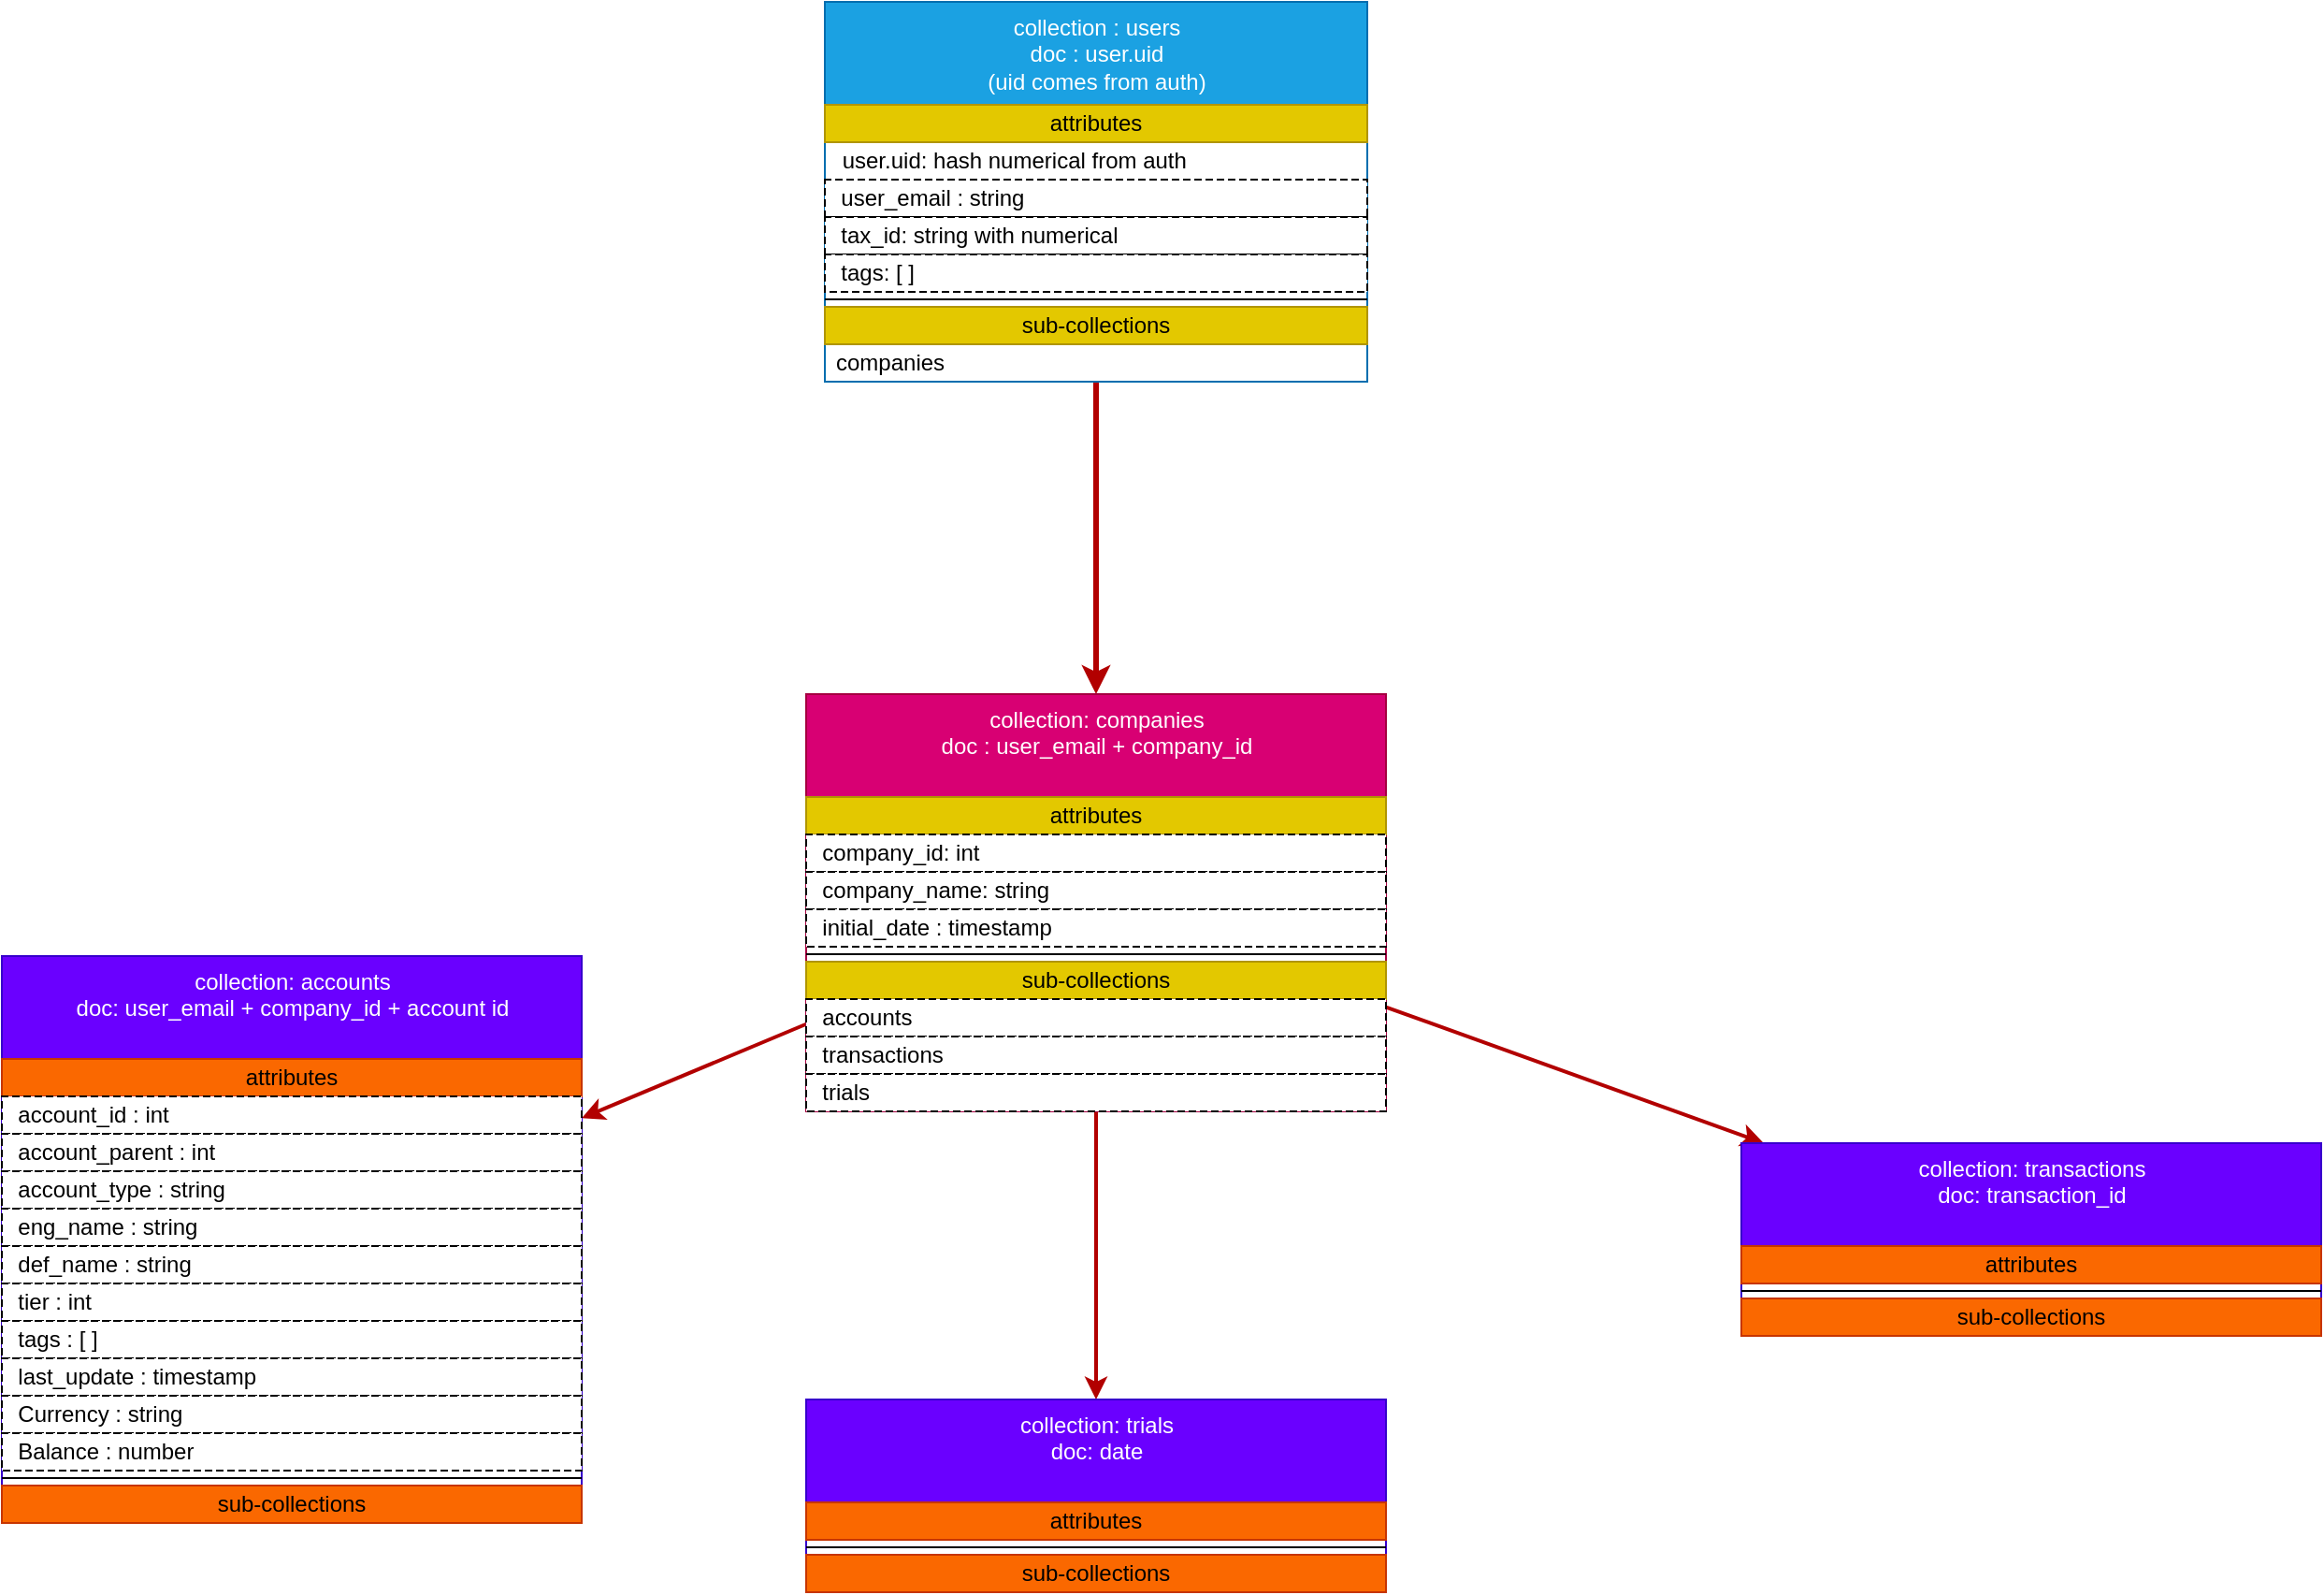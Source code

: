 <mxfile>
    <diagram id="cBjrDL-RMfkCsSpCfDcc" name="Page-4">
        <mxGraphModel dx="1069" dy="814" grid="1" gridSize="10" guides="1" tooltips="1" connect="1" arrows="1" fold="1" page="1" pageScale="1" pageWidth="1169" pageHeight="827" math="0" shadow="0">
            <root>
                <mxCell id="0"/>
                <mxCell id="1" parent="0"/>
                <mxCell id="vjGuZrix1k9wX8aD3EJZ-27" style="edgeStyle=none;html=1;fillColor=#e51400;strokeColor=#B20000;strokeWidth=3;" edge="1" parent="1" source="vjGuZrix1k9wX8aD3EJZ-1" target="vjGuZrix1k9wX8aD3EJZ-13">
                    <mxGeometry relative="1" as="geometry"/>
                </mxCell>
                <mxCell id="vjGuZrix1k9wX8aD3EJZ-1" value="collection : users&lt;br&gt;doc : user.uid&lt;br&gt;(uid comes from auth)" style="swimlane;fontStyle=0;align=center;verticalAlign=top;childLayout=stackLayout;horizontal=1;startSize=55;horizontalStack=0;resizeParent=1;resizeParentMax=0;resizeLast=0;collapsible=0;marginBottom=0;html=1;fillColor=#1ba1e2;fontColor=#ffffff;strokeColor=#006EAF;" vertex="1" parent="1">
                    <mxGeometry x="500" y="80" width="290" height="203" as="geometry"/>
                </mxCell>
                <mxCell id="vjGuZrix1k9wX8aD3EJZ-2" value="attributes" style="text;html=1;strokeColor=#B09500;fillColor=#e3c800;align=center;verticalAlign=middle;spacingLeft=4;spacingRight=4;overflow=hidden;rotatable=0;points=[[0,0.5],[1,0.5]];portConstraint=eastwest;fontColor=#000000;" vertex="1" parent="vjGuZrix1k9wX8aD3EJZ-1">
                    <mxGeometry y="55" width="290" height="20" as="geometry"/>
                </mxCell>
                <mxCell id="vjGuZrix1k9wX8aD3EJZ-3" value="&amp;nbsp;user.uid: hash numerical from auth" style="text;html=1;strokeColor=none;fillColor=none;align=left;verticalAlign=middle;spacingLeft=4;spacingRight=4;overflow=hidden;rotatable=0;points=[[0,0.5],[1,0.5]];portConstraint=eastwest;" vertex="1" parent="vjGuZrix1k9wX8aD3EJZ-1">
                    <mxGeometry y="75" width="290" height="20" as="geometry"/>
                </mxCell>
                <mxCell id="vjGuZrix1k9wX8aD3EJZ-10" value="&amp;nbsp; user_email : string" style="shape=partialRectangle;html=1;top=1;align=left;dashed=1;" vertex="1" parent="vjGuZrix1k9wX8aD3EJZ-1">
                    <mxGeometry y="95" width="290" height="20" as="geometry"/>
                </mxCell>
                <mxCell id="vjGuZrix1k9wX8aD3EJZ-11" value="&amp;nbsp; tax_id: string with numerical" style="shape=partialRectangle;html=1;top=1;align=left;dashed=1;" vertex="1" parent="vjGuZrix1k9wX8aD3EJZ-1">
                    <mxGeometry y="115" width="290" height="20" as="geometry"/>
                </mxCell>
                <mxCell id="vjGuZrix1k9wX8aD3EJZ-12" value="&amp;nbsp; tags: [ ]" style="shape=partialRectangle;html=1;top=1;align=left;dashed=1;" vertex="1" parent="vjGuZrix1k9wX8aD3EJZ-1">
                    <mxGeometry y="135" width="290" height="20" as="geometry"/>
                </mxCell>
                <mxCell id="vjGuZrix1k9wX8aD3EJZ-6" value="" style="line;strokeWidth=1;fillColor=none;align=left;verticalAlign=middle;spacingTop=-1;spacingLeft=3;spacingRight=3;rotatable=0;labelPosition=right;points=[];portConstraint=eastwest;" vertex="1" parent="vjGuZrix1k9wX8aD3EJZ-1">
                    <mxGeometry y="155" width="290" height="8" as="geometry"/>
                </mxCell>
                <mxCell id="vjGuZrix1k9wX8aD3EJZ-7" value="sub-collections" style="text;html=1;strokeColor=#B09500;fillColor=#e3c800;align=center;verticalAlign=middle;spacingLeft=4;spacingRight=4;overflow=hidden;rotatable=0;points=[[0,0.5],[1,0.5]];portConstraint=eastwest;fontColor=#000000;" vertex="1" parent="vjGuZrix1k9wX8aD3EJZ-1">
                    <mxGeometry y="163" width="290" height="20" as="geometry"/>
                </mxCell>
                <mxCell id="vjGuZrix1k9wX8aD3EJZ-8" value="companies" style="text;html=1;strokeColor=none;fillColor=none;align=left;verticalAlign=middle;spacingLeft=4;spacingRight=4;overflow=hidden;rotatable=0;points=[[0,0.5],[1,0.5]];portConstraint=eastwest;" vertex="1" parent="vjGuZrix1k9wX8aD3EJZ-1">
                    <mxGeometry y="183" width="290" height="20" as="geometry"/>
                </mxCell>
                <mxCell id="vjGuZrix1k9wX8aD3EJZ-40" value="" style="edgeStyle=none;html=1;fillColor=#e51400;strokeColor=#B20000;strokeWidth=2;" edge="1" parent="1" source="vjGuZrix1k9wX8aD3EJZ-13" target="vjGuZrix1k9wX8aD3EJZ-30">
                    <mxGeometry relative="1" as="geometry"/>
                </mxCell>
                <mxCell id="vjGuZrix1k9wX8aD3EJZ-51" value="" style="edgeStyle=none;html=1;fillColor=#e51400;strokeColor=#B20000;strokeWidth=2;" edge="1" parent="1" source="vjGuZrix1k9wX8aD3EJZ-13" target="vjGuZrix1k9wX8aD3EJZ-41">
                    <mxGeometry relative="1" as="geometry"/>
                </mxCell>
                <mxCell id="vjGuZrix1k9wX8aD3EJZ-56" style="edgeStyle=none;html=1;fillColor=#e51400;strokeColor=#B20000;strokeWidth=2;" edge="1" parent="1" source="vjGuZrix1k9wX8aD3EJZ-13" target="vjGuZrix1k9wX8aD3EJZ-52">
                    <mxGeometry relative="1" as="geometry"/>
                </mxCell>
                <mxCell id="vjGuZrix1k9wX8aD3EJZ-13" value="collection: companies&lt;br&gt;doc : user_email + company_id" style="swimlane;fontStyle=0;align=center;verticalAlign=top;childLayout=stackLayout;horizontal=1;startSize=55;horizontalStack=0;resizeParent=1;resizeParentMax=0;resizeLast=0;collapsible=0;marginBottom=0;html=1;fillColor=#d80073;fontColor=#ffffff;strokeColor=#A50040;" vertex="1" parent="1">
                    <mxGeometry x="490" y="450" width="310" height="223" as="geometry"/>
                </mxCell>
                <mxCell id="vjGuZrix1k9wX8aD3EJZ-14" value="attributes" style="text;html=1;strokeColor=#B09500;fillColor=#e3c800;align=center;verticalAlign=middle;spacingLeft=4;spacingRight=4;overflow=hidden;rotatable=0;points=[[0,0.5],[1,0.5]];portConstraint=eastwest;fontColor=#000000;" vertex="1" parent="vjGuZrix1k9wX8aD3EJZ-13">
                    <mxGeometry y="55" width="310" height="20" as="geometry"/>
                </mxCell>
                <mxCell id="vjGuZrix1k9wX8aD3EJZ-21" value="&amp;nbsp; company_id: int" style="shape=partialRectangle;html=1;top=1;align=left;dashed=1;" vertex="1" parent="vjGuZrix1k9wX8aD3EJZ-13">
                    <mxGeometry y="75" width="310" height="20" as="geometry"/>
                </mxCell>
                <mxCell id="vjGuZrix1k9wX8aD3EJZ-24" value="&amp;nbsp; company_name: string" style="shape=partialRectangle;html=1;top=1;align=left;dashed=1;" vertex="1" parent="vjGuZrix1k9wX8aD3EJZ-13">
                    <mxGeometry y="95" width="310" height="20" as="geometry"/>
                </mxCell>
                <mxCell id="vjGuZrix1k9wX8aD3EJZ-25" value="&amp;nbsp; initial_date : timestamp" style="shape=partialRectangle;html=1;top=1;align=left;dashed=1;" vertex="1" parent="vjGuZrix1k9wX8aD3EJZ-13">
                    <mxGeometry y="115" width="310" height="20" as="geometry"/>
                </mxCell>
                <mxCell id="vjGuZrix1k9wX8aD3EJZ-18" value="" style="line;strokeWidth=1;fillColor=none;align=left;verticalAlign=middle;spacingTop=-1;spacingLeft=3;spacingRight=3;rotatable=0;labelPosition=right;points=[];portConstraint=eastwest;" vertex="1" parent="vjGuZrix1k9wX8aD3EJZ-13">
                    <mxGeometry y="135" width="310" height="8" as="geometry"/>
                </mxCell>
                <mxCell id="vjGuZrix1k9wX8aD3EJZ-19" value="sub-collections" style="text;html=1;strokeColor=#B09500;fillColor=#e3c800;align=center;verticalAlign=middle;spacingLeft=4;spacingRight=4;overflow=hidden;rotatable=0;points=[[0,0.5],[1,0.5]];portConstraint=eastwest;fontColor=#000000;" vertex="1" parent="vjGuZrix1k9wX8aD3EJZ-13">
                    <mxGeometry y="143" width="310" height="20" as="geometry"/>
                </mxCell>
                <mxCell id="vjGuZrix1k9wX8aD3EJZ-22" value="&amp;nbsp; accounts" style="shape=partialRectangle;html=1;top=1;align=left;dashed=1;" vertex="1" parent="vjGuZrix1k9wX8aD3EJZ-13">
                    <mxGeometry y="163" width="310" height="20" as="geometry"/>
                </mxCell>
                <mxCell id="vjGuZrix1k9wX8aD3EJZ-28" value="&amp;nbsp; transactions" style="shape=partialRectangle;html=1;top=1;align=left;dashed=1;" vertex="1" parent="vjGuZrix1k9wX8aD3EJZ-13">
                    <mxGeometry y="183" width="310" height="20" as="geometry"/>
                </mxCell>
                <mxCell id="vjGuZrix1k9wX8aD3EJZ-29" value="&amp;nbsp; trials" style="shape=partialRectangle;html=1;top=1;align=left;dashed=1;" vertex="1" parent="vjGuZrix1k9wX8aD3EJZ-13">
                    <mxGeometry y="203" width="310" height="20" as="geometry"/>
                </mxCell>
                <mxCell id="vjGuZrix1k9wX8aD3EJZ-30" value="collection: accounts&lt;br&gt;doc: user_email + company_id + account id" style="swimlane;fontStyle=0;align=center;verticalAlign=top;childLayout=stackLayout;horizontal=1;startSize=55;horizontalStack=0;resizeParent=1;resizeParentMax=0;resizeLast=0;collapsible=0;marginBottom=0;html=1;fillColor=#6a00ff;fontColor=#ffffff;strokeColor=#3700CC;" vertex="1" parent="1">
                    <mxGeometry x="60" y="590" width="310" height="303" as="geometry"/>
                </mxCell>
                <mxCell id="vjGuZrix1k9wX8aD3EJZ-31" value="attributes" style="text;html=1;strokeColor=#C73500;fillColor=#fa6800;align=center;verticalAlign=middle;spacingLeft=4;spacingRight=4;overflow=hidden;rotatable=0;points=[[0,0.5],[1,0.5]];portConstraint=eastwest;fontColor=#000000;" vertex="1" parent="vjGuZrix1k9wX8aD3EJZ-30">
                    <mxGeometry y="55" width="310" height="20" as="geometry"/>
                </mxCell>
                <mxCell id="vjGuZrix1k9wX8aD3EJZ-57" value="&amp;nbsp; account_id : int" style="shape=partialRectangle;html=1;top=1;align=left;dashed=1;" vertex="1" parent="vjGuZrix1k9wX8aD3EJZ-30">
                    <mxGeometry y="75" width="310" height="20" as="geometry"/>
                </mxCell>
                <mxCell id="vjGuZrix1k9wX8aD3EJZ-59" value="&amp;nbsp; account_parent : int" style="shape=partialRectangle;html=1;top=1;align=left;dashed=1;" vertex="1" parent="vjGuZrix1k9wX8aD3EJZ-30">
                    <mxGeometry y="95" width="310" height="20" as="geometry"/>
                </mxCell>
                <mxCell id="vjGuZrix1k9wX8aD3EJZ-62" value="&amp;nbsp; account_type : string" style="shape=partialRectangle;html=1;top=1;align=left;dashed=1;" vertex="1" parent="vjGuZrix1k9wX8aD3EJZ-30">
                    <mxGeometry y="115" width="310" height="20" as="geometry"/>
                </mxCell>
                <mxCell id="vjGuZrix1k9wX8aD3EJZ-60" value="&amp;nbsp; eng_name : string" style="shape=partialRectangle;html=1;top=1;align=left;dashed=1;" vertex="1" parent="vjGuZrix1k9wX8aD3EJZ-30">
                    <mxGeometry y="135" width="310" height="20" as="geometry"/>
                </mxCell>
                <mxCell id="vjGuZrix1k9wX8aD3EJZ-61" value="&amp;nbsp; def_name : string" style="shape=partialRectangle;html=1;top=1;align=left;dashed=1;" vertex="1" parent="vjGuZrix1k9wX8aD3EJZ-30">
                    <mxGeometry y="155" width="310" height="20" as="geometry"/>
                </mxCell>
                <mxCell id="vjGuZrix1k9wX8aD3EJZ-63" value="&amp;nbsp; tier : int" style="shape=partialRectangle;html=1;top=1;align=left;dashed=1;" vertex="1" parent="vjGuZrix1k9wX8aD3EJZ-30">
                    <mxGeometry y="175" width="310" height="20" as="geometry"/>
                </mxCell>
                <mxCell id="vjGuZrix1k9wX8aD3EJZ-64" value="&amp;nbsp; tags : [ ]&amp;nbsp;" style="shape=partialRectangle;html=1;top=1;align=left;dashed=1;" vertex="1" parent="vjGuZrix1k9wX8aD3EJZ-30">
                    <mxGeometry y="195" width="310" height="20" as="geometry"/>
                </mxCell>
                <mxCell id="vjGuZrix1k9wX8aD3EJZ-65" value="&amp;nbsp; last_update : timestamp" style="shape=partialRectangle;html=1;top=1;align=left;dashed=1;" vertex="1" parent="vjGuZrix1k9wX8aD3EJZ-30">
                    <mxGeometry y="215" width="310" height="20" as="geometry"/>
                </mxCell>
                <mxCell id="vjGuZrix1k9wX8aD3EJZ-66" value="&amp;nbsp; Currency : string" style="shape=partialRectangle;html=1;top=1;align=left;dashed=1;" vertex="1" parent="vjGuZrix1k9wX8aD3EJZ-30">
                    <mxGeometry y="235" width="310" height="20" as="geometry"/>
                </mxCell>
                <mxCell id="vjGuZrix1k9wX8aD3EJZ-67" value="&amp;nbsp; Balance : number" style="shape=partialRectangle;html=1;top=1;align=left;dashed=1;" vertex="1" parent="vjGuZrix1k9wX8aD3EJZ-30">
                    <mxGeometry y="255" width="310" height="20" as="geometry"/>
                </mxCell>
                <mxCell id="vjGuZrix1k9wX8aD3EJZ-35" value="" style="line;strokeWidth=1;fillColor=none;align=left;verticalAlign=middle;spacingTop=-1;spacingLeft=3;spacingRight=3;rotatable=0;labelPosition=right;points=[];portConstraint=eastwest;" vertex="1" parent="vjGuZrix1k9wX8aD3EJZ-30">
                    <mxGeometry y="275" width="310" height="8" as="geometry"/>
                </mxCell>
                <mxCell id="vjGuZrix1k9wX8aD3EJZ-36" value="sub-collections" style="text;html=1;strokeColor=#C73500;fillColor=#fa6800;align=center;verticalAlign=middle;spacingLeft=4;spacingRight=4;overflow=hidden;rotatable=0;points=[[0,0.5],[1,0.5]];portConstraint=eastwest;fontColor=#000000;" vertex="1" parent="vjGuZrix1k9wX8aD3EJZ-30">
                    <mxGeometry y="283" width="310" height="20" as="geometry"/>
                </mxCell>
                <mxCell id="vjGuZrix1k9wX8aD3EJZ-41" value="collection: transactions&lt;br&gt;doc: transaction_id" style="swimlane;fontStyle=0;align=center;verticalAlign=top;childLayout=stackLayout;horizontal=1;startSize=55;horizontalStack=0;resizeParent=1;resizeParentMax=0;resizeLast=0;collapsible=0;marginBottom=0;html=1;fillColor=#6a00ff;fontColor=#ffffff;strokeColor=#3700CC;" vertex="1" parent="1">
                    <mxGeometry x="990" y="690" width="310" height="103" as="geometry"/>
                </mxCell>
                <mxCell id="vjGuZrix1k9wX8aD3EJZ-42" value="attributes" style="text;html=1;strokeColor=#C73500;fillColor=#fa6800;align=center;verticalAlign=middle;spacingLeft=4;spacingRight=4;overflow=hidden;rotatable=0;points=[[0,0.5],[1,0.5]];portConstraint=eastwest;fontColor=#000000;" vertex="1" parent="vjGuZrix1k9wX8aD3EJZ-41">
                    <mxGeometry y="55" width="310" height="20" as="geometry"/>
                </mxCell>
                <mxCell id="vjGuZrix1k9wX8aD3EJZ-46" value="" style="line;strokeWidth=1;fillColor=none;align=left;verticalAlign=middle;spacingTop=-1;spacingLeft=3;spacingRight=3;rotatable=0;labelPosition=right;points=[];portConstraint=eastwest;" vertex="1" parent="vjGuZrix1k9wX8aD3EJZ-41">
                    <mxGeometry y="75" width="310" height="8" as="geometry"/>
                </mxCell>
                <mxCell id="vjGuZrix1k9wX8aD3EJZ-47" value="sub-collections" style="text;html=1;strokeColor=#C73500;fillColor=#fa6800;align=center;verticalAlign=middle;spacingLeft=4;spacingRight=4;overflow=hidden;rotatable=0;points=[[0,0.5],[1,0.5]];portConstraint=eastwest;fontColor=#000000;" vertex="1" parent="vjGuZrix1k9wX8aD3EJZ-41">
                    <mxGeometry y="83" width="310" height="20" as="geometry"/>
                </mxCell>
                <mxCell id="vjGuZrix1k9wX8aD3EJZ-52" value="collection: trials&lt;br&gt;doc: date" style="swimlane;fontStyle=0;align=center;verticalAlign=top;childLayout=stackLayout;horizontal=1;startSize=55;horizontalStack=0;resizeParent=1;resizeParentMax=0;resizeLast=0;collapsible=0;marginBottom=0;html=1;fillColor=#6a00ff;fontColor=#ffffff;strokeColor=#3700CC;" vertex="1" parent="1">
                    <mxGeometry x="490" y="827" width="310" height="103" as="geometry"/>
                </mxCell>
                <mxCell id="vjGuZrix1k9wX8aD3EJZ-53" value="attributes" style="text;html=1;strokeColor=#C73500;fillColor=#fa6800;align=center;verticalAlign=middle;spacingLeft=4;spacingRight=4;overflow=hidden;rotatable=0;points=[[0,0.5],[1,0.5]];portConstraint=eastwest;fontColor=#000000;" vertex="1" parent="vjGuZrix1k9wX8aD3EJZ-52">
                    <mxGeometry y="55" width="310" height="20" as="geometry"/>
                </mxCell>
                <mxCell id="vjGuZrix1k9wX8aD3EJZ-54" value="" style="line;strokeWidth=1;fillColor=none;align=left;verticalAlign=middle;spacingTop=-1;spacingLeft=3;spacingRight=3;rotatable=0;labelPosition=right;points=[];portConstraint=eastwest;" vertex="1" parent="vjGuZrix1k9wX8aD3EJZ-52">
                    <mxGeometry y="75" width="310" height="8" as="geometry"/>
                </mxCell>
                <mxCell id="vjGuZrix1k9wX8aD3EJZ-55" value="sub-collections" style="text;html=1;strokeColor=#C73500;fillColor=#fa6800;align=center;verticalAlign=middle;spacingLeft=4;spacingRight=4;overflow=hidden;rotatable=0;points=[[0,0.5],[1,0.5]];portConstraint=eastwest;fontColor=#000000;" vertex="1" parent="vjGuZrix1k9wX8aD3EJZ-52">
                    <mxGeometry y="83" width="310" height="20" as="geometry"/>
                </mxCell>
            </root>
        </mxGraphModel>
    </diagram>
    <diagram id="w2UGb_RwOrQDCwzfykz4" name="Page-2">
        <mxGraphModel dx="1069" dy="1641" grid="1" gridSize="10" guides="1" tooltips="1" connect="1" arrows="1" fold="1" page="1" pageScale="1" pageWidth="1169" pageHeight="827" math="0" shadow="0">
            <root>
                <mxCell id="0"/>
                <mxCell id="1" parent="0"/>
                <mxCell id="cjFJLw8YMbEZgh8hjYRU-1" value="&lt;p style=&quot;margin:0px;margin-top:4px;text-align:center;text-decoration:underline;&quot;&gt;&lt;b&gt;Accounts&lt;/b&gt;&lt;/p&gt;&lt;hr&gt;&lt;div style=&quot;color: rgb(204, 204, 204); background-color: rgb(31, 31, 31); font-family: Consolas, &amp;quot;Courier New&amp;quot;, monospace; font-size: 14px; line-height: 19px;&quot;&gt;&lt;div&gt;{&lt;/div&gt;&lt;div&gt;&amp;nbsp; &amp;nbsp; &lt;span style=&quot;color: #9cdcfe;&quot;&gt;&quot;acc_id&quot;&lt;/span&gt; : &lt;span style=&quot;color: #b5cea8;&quot;&gt;0&lt;/span&gt;,&lt;/div&gt;&lt;div&gt;&amp;nbsp; &amp;nbsp; &lt;span style=&quot;color: #9cdcfe;&quot;&gt;&quot;parent_id&quot;&lt;/span&gt; : &lt;span style=&quot;color: #569cd6;&quot;&gt;false&lt;/span&gt;,&lt;/div&gt;&lt;div&gt;&amp;nbsp; &amp;nbsp;&amp;nbsp;&lt;span style=&quot;color: rgb(156, 220, 254);&quot;&gt;&quot;children&quot;&lt;/span&gt;&lt;span style=&quot;&quot;&gt; : &lt;/span&gt;&lt;span style=&quot;color: rgb(86, 156, 214);&quot;&gt;true&lt;/span&gt;&lt;span style=&quot;&quot;&gt;,&lt;/span&gt;&lt;/div&gt;&lt;div&gt;&amp;nbsp; &amp;nbsp; &lt;span style=&quot;color: #9cdcfe;&quot;&gt;&quot;tier&quot;&lt;/span&gt; : &lt;span style=&quot;color: #b5cea8;&quot;&gt;0&lt;/span&gt;,&lt;/div&gt;&lt;div&gt;&amp;nbsp; &amp;nbsp; &lt;span style=&quot;color: #9cdcfe;&quot;&gt;&quot;default_name&quot;&lt;/span&gt;: &lt;span style=&quot;color: #ce9178;&quot;&gt;&quot;Ledger&quot;&lt;/span&gt;,&lt;/div&gt;&lt;div&gt;&amp;nbsp; &amp;nbsp; &lt;span style=&quot;color: #9cdcfe;&quot;&gt;&quot;tags&quot;&lt;/span&gt; : [],&lt;/div&gt;&lt;div&gt;&amp;nbsp; &amp;nbsp; &lt;span style=&quot;color: #9cdcfe;&quot;&gt;&quot;currency&quot;&lt;/span&gt; : &lt;span style=&quot;color: #ce9178;&quot;&gt;&quot;IDR&quot;&lt;/span&gt;,&lt;/div&gt;&lt;div&gt;&amp;nbsp; &amp;nbsp; &lt;span style=&quot;color: #9cdcfe;&quot;&gt;&quot;Balance&quot;&lt;/span&gt; : &lt;span style=&quot;color: #569cd6;&quot;&gt;false&lt;/span&gt;,&lt;/div&gt;&lt;div&gt;&amp;nbsp; &amp;nbsp; &lt;span style=&quot;color: #9cdcfe;&quot;&gt;&quot;last_update&quot;&lt;/span&gt;: &lt;span style=&quot;color: #ce9178;&quot;&gt;&quot;timedate&quot;&lt;/span&gt;&lt;/div&gt;&lt;div&gt;}&lt;/div&gt;&lt;/div&gt;" style="verticalAlign=top;align=left;overflow=fill;fontSize=12;fontFamily=Helvetica;html=1;" parent="1" vertex="1">
                    <mxGeometry x="810" y="-40" width="340" height="240" as="geometry"/>
                </mxCell>
                <mxCell id="cjFJLw8YMbEZgh8hjYRU-2" value="&lt;p style=&quot;margin:0px;margin-top:4px;text-align:center;text-decoration:underline;&quot;&gt;&lt;b&gt;Accounts&lt;/b&gt;&lt;/p&gt;&lt;hr&gt;&lt;div style=&quot;background-color: rgb(31, 31, 31); font-family: Consolas, &amp;quot;Courier New&amp;quot;, monospace; font-size: 14px; line-height: 19px;&quot;&gt;&lt;div style=&quot;color: rgb(204, 204, 204);&quot;&gt;{&lt;/div&gt;&lt;div style=&quot;&quot;&gt;&lt;font color=&quot;#cccccc&quot;&gt;&amp;nbsp; &amp;nbsp; &lt;/font&gt;&lt;span style=&quot;color: rgb(156, 220, 254);&quot;&gt;&quot;acc_id&quot;&lt;/span&gt;&lt;font color=&quot;#cccccc&quot;&gt; : &lt;/font&gt;&lt;font color=&quot;#b5cea8&quot;&gt;1&lt;/font&gt;&lt;font color=&quot;#cccccc&quot;&gt;,&lt;/font&gt;&lt;/div&gt;&lt;div style=&quot;color: rgb(204, 204, 204);&quot;&gt;&amp;nbsp; &amp;nbsp; &lt;span style=&quot;color: #9cdcfe;&quot;&gt;&quot;parent_id&quot;&lt;/span&gt; : &lt;span style=&quot;color: #569cd6;&quot;&gt;0&lt;/span&gt;,&lt;/div&gt;&lt;div style=&quot;color: rgb(204, 204, 204);&quot;&gt;&amp;nbsp; &amp;nbsp;&amp;nbsp;&lt;span style=&quot;color: rgb(156, 220, 254);&quot;&gt;&quot;children&quot;&lt;/span&gt;&lt;span style=&quot;&quot;&gt; : &lt;/span&gt;&lt;span style=&quot;color: rgb(86, 156, 214);&quot;&gt;true&lt;/span&gt;&lt;span style=&quot;&quot;&gt;,&lt;/span&gt;&lt;/div&gt;&lt;div style=&quot;&quot;&gt;&lt;span style=&quot;color: rgb(204, 204, 204);&quot;&gt;&amp;nbsp; &amp;nbsp; &lt;span style=&quot;color: #9cdcfe;&quot;&gt;&quot;tier&quot;&lt;/span&gt; : &lt;/span&gt;&lt;font color=&quot;#b5cea8&quot;&gt;1&lt;/font&gt;&lt;font color=&quot;#cccccc&quot;&gt;,&lt;/font&gt;&lt;/div&gt;&lt;div style=&quot;color: rgb(204, 204, 204);&quot;&gt;&amp;nbsp; &amp;nbsp; &lt;span style=&quot;color: #9cdcfe;&quot;&gt;&quot;default_name&quot;&lt;/span&gt;: &lt;span style=&quot;color: #ce9178;&quot;&gt;&quot;Asset&quot;&lt;/span&gt;,&lt;/div&gt;&lt;div style=&quot;color: rgb(204, 204, 204);&quot;&gt;&amp;nbsp; &amp;nbsp; &lt;span style=&quot;color: #9cdcfe;&quot;&gt;&quot;tags&quot;&lt;/span&gt; : [&quot;Asset&quot;],&lt;/div&gt;&lt;div style=&quot;color: rgb(204, 204, 204);&quot;&gt;&amp;nbsp; &amp;nbsp; &lt;span style=&quot;color: #9cdcfe;&quot;&gt;&quot;currency&quot;&lt;/span&gt; : &lt;span style=&quot;color: #ce9178;&quot;&gt;&quot;IDR&quot;&lt;/span&gt;,&lt;/div&gt;&lt;div style=&quot;color: rgb(204, 204, 204);&quot;&gt;&amp;nbsp; &amp;nbsp; &lt;span style=&quot;color: #9cdcfe;&quot;&gt;&quot;Balance&quot;&lt;/span&gt; : &lt;span style=&quot;color: #569cd6;&quot;&gt;0&lt;/span&gt;,&lt;/div&gt;&lt;div style=&quot;color: rgb(204, 204, 204);&quot;&gt;&amp;nbsp; &amp;nbsp; &lt;span style=&quot;color: #9cdcfe;&quot;&gt;&quot;last_update&quot;&lt;/span&gt;: &lt;span style=&quot;color: #ce9178;&quot;&gt;&quot;timedate&quot;&lt;/span&gt;&lt;/div&gt;&lt;div style=&quot;color: rgb(204, 204, 204);&quot;&gt;}&lt;/div&gt;&lt;/div&gt;" style="verticalAlign=top;align=left;overflow=fill;fontSize=12;fontFamily=Helvetica;html=1;" parent="1" vertex="1">
                    <mxGeometry x="40" y="230" width="340" height="240" as="geometry"/>
                </mxCell>
                <mxCell id="cjFJLw8YMbEZgh8hjYRU-3" value="&lt;p style=&quot;margin:0px;margin-top:4px;text-align:center;text-decoration:underline;&quot;&gt;&lt;b&gt;Accounts&lt;/b&gt;&lt;/p&gt;&lt;hr&gt;&lt;div style=&quot;background-color: rgb(31, 31, 31); font-family: Consolas, &amp;quot;Courier New&amp;quot;, monospace; font-size: 14px; line-height: 19px;&quot;&gt;&lt;div style=&quot;color: rgb(204, 204, 204);&quot;&gt;{&lt;/div&gt;&lt;div style=&quot;&quot;&gt;&lt;font color=&quot;#cccccc&quot;&gt;&amp;nbsp; &amp;nbsp; &lt;/font&gt;&lt;span style=&quot;color: rgb(156, 220, 254);&quot;&gt;&quot;acc_id&quot;&lt;/span&gt;&lt;font color=&quot;#cccccc&quot;&gt; : &lt;/font&gt;&lt;font color=&quot;#b5cea8&quot;&gt;2&lt;/font&gt;&lt;font color=&quot;#cccccc&quot;&gt;,&lt;/font&gt;&lt;/div&gt;&lt;div style=&quot;color: rgb(204, 204, 204);&quot;&gt;&amp;nbsp; &amp;nbsp; &lt;span style=&quot;color: #9cdcfe;&quot;&gt;&quot;parent_id&quot;&lt;/span&gt; : &lt;span style=&quot;color: #569cd6;&quot;&gt;0&lt;/span&gt;,&lt;/div&gt;&lt;div style=&quot;color: rgb(204, 204, 204);&quot;&gt;&amp;nbsp; &amp;nbsp;&amp;nbsp;&lt;span style=&quot;color: rgb(156, 220, 254);&quot;&gt;&quot;children&quot;&lt;/span&gt;&lt;span style=&quot;&quot;&gt; : &lt;/span&gt;&lt;span style=&quot;color: rgb(86, 156, 214);&quot;&gt;true&lt;/span&gt;&lt;span style=&quot;&quot;&gt;,&lt;/span&gt;&lt;/div&gt;&lt;div style=&quot;&quot;&gt;&lt;span style=&quot;color: rgb(204, 204, 204);&quot;&gt;&amp;nbsp; &amp;nbsp; &lt;span style=&quot;color: #9cdcfe;&quot;&gt;&quot;tier&quot;&lt;/span&gt; : &lt;/span&gt;&lt;font color=&quot;#b5cea8&quot;&gt;1&lt;/font&gt;&lt;font color=&quot;#cccccc&quot;&gt;,&lt;/font&gt;&lt;/div&gt;&lt;div style=&quot;color: rgb(204, 204, 204);&quot;&gt;&amp;nbsp; &amp;nbsp; &lt;span style=&quot;color: #9cdcfe;&quot;&gt;&quot;default_name&quot;&lt;/span&gt;: &lt;span style=&quot;color: #ce9178;&quot;&gt;&quot;Liability&quot;&lt;/span&gt;,&lt;/div&gt;&lt;div style=&quot;color: rgb(204, 204, 204);&quot;&gt;&amp;nbsp; &amp;nbsp; &lt;span style=&quot;color: #9cdcfe;&quot;&gt;&quot;tags&quot;&lt;/span&gt; : [&quot;Liability&quot;],&lt;/div&gt;&lt;div style=&quot;color: rgb(204, 204, 204);&quot;&gt;&amp;nbsp; &amp;nbsp; &lt;span style=&quot;color: #9cdcfe;&quot;&gt;&quot;currency&quot;&lt;/span&gt; : &lt;span style=&quot;color: #ce9178;&quot;&gt;&quot;IDR&quot;&lt;/span&gt;,&lt;/div&gt;&lt;div style=&quot;color: rgb(204, 204, 204);&quot;&gt;&amp;nbsp; &amp;nbsp; &lt;span style=&quot;color: #9cdcfe;&quot;&gt;&quot;Balance&quot;&lt;/span&gt; : &lt;span style=&quot;color: #569cd6;&quot;&gt;0&lt;/span&gt;,&lt;/div&gt;&lt;div style=&quot;color: rgb(204, 204, 204);&quot;&gt;&amp;nbsp; &amp;nbsp; &lt;span style=&quot;color: #9cdcfe;&quot;&gt;&quot;last_update&quot;&lt;/span&gt;: &lt;span style=&quot;color: #ce9178;&quot;&gt;&quot;timedate&quot;&lt;/span&gt;&lt;/div&gt;&lt;div style=&quot;color: rgb(204, 204, 204);&quot;&gt;}&lt;/div&gt;&lt;/div&gt;" style="verticalAlign=top;align=left;overflow=fill;fontSize=12;fontFamily=Helvetica;html=1;" parent="1" vertex="1">
                    <mxGeometry x="420" y="230" width="340" height="240" as="geometry"/>
                </mxCell>
                <mxCell id="cjFJLw8YMbEZgh8hjYRU-4" value="&lt;p style=&quot;margin:0px;margin-top:4px;text-align:center;text-decoration:underline;&quot;&gt;&lt;b&gt;Accounts&lt;/b&gt;&lt;/p&gt;&lt;hr&gt;&lt;div style=&quot;background-color: rgb(31, 31, 31); font-family: Consolas, &amp;quot;Courier New&amp;quot;, monospace; font-size: 14px; line-height: 19px;&quot;&gt;&lt;div style=&quot;color: rgb(204, 204, 204);&quot;&gt;{&lt;/div&gt;&lt;div style=&quot;&quot;&gt;&lt;font color=&quot;#cccccc&quot;&gt;&amp;nbsp; &amp;nbsp; &lt;/font&gt;&lt;span style=&quot;color: rgb(156, 220, 254);&quot;&gt;&quot;acc_id&quot;&lt;/span&gt;&lt;font color=&quot;#cccccc&quot;&gt; : &lt;/font&gt;&lt;font color=&quot;#b5cea8&quot;&gt;3&lt;/font&gt;&lt;font color=&quot;#cccccc&quot;&gt;,&lt;/font&gt;&lt;/div&gt;&lt;div style=&quot;color: rgb(204, 204, 204);&quot;&gt;&amp;nbsp; &amp;nbsp; &lt;span style=&quot;color: #9cdcfe;&quot;&gt;&quot;parent_id&quot;&lt;/span&gt; : &lt;span style=&quot;color: #569cd6;&quot;&gt;0&lt;/span&gt;,&lt;/div&gt;&lt;div style=&quot;color: rgb(204, 204, 204);&quot;&gt;&amp;nbsp; &amp;nbsp;&amp;nbsp;&lt;span style=&quot;color: rgb(156, 220, 254);&quot;&gt;&quot;children&quot;&lt;/span&gt;&lt;span style=&quot;&quot;&gt; : &lt;/span&gt;&lt;span style=&quot;color: rgb(86, 156, 214);&quot;&gt;true&lt;/span&gt;&lt;span style=&quot;&quot;&gt;,&lt;/span&gt;&lt;/div&gt;&lt;div style=&quot;&quot;&gt;&lt;span style=&quot;color: rgb(204, 204, 204);&quot;&gt;&amp;nbsp; &amp;nbsp; &lt;span style=&quot;color: #9cdcfe;&quot;&gt;&quot;tier&quot;&lt;/span&gt; : &lt;/span&gt;&lt;font color=&quot;#b5cea8&quot;&gt;1&lt;/font&gt;&lt;font color=&quot;#cccccc&quot;&gt;,&lt;/font&gt;&lt;/div&gt;&lt;div style=&quot;color: rgb(204, 204, 204);&quot;&gt;&amp;nbsp; &amp;nbsp; &lt;span style=&quot;color: #9cdcfe;&quot;&gt;&quot;default_name&quot;&lt;/span&gt;: &lt;span style=&quot;color: #ce9178;&quot;&gt;&quot;Equity&quot;&lt;/span&gt;,&lt;/div&gt;&lt;div style=&quot;color: rgb(204, 204, 204);&quot;&gt;&amp;nbsp; &amp;nbsp; &lt;span style=&quot;color: #9cdcfe;&quot;&gt;&quot;tags&quot;&lt;/span&gt; : [&quot;Equity&quot;],&lt;/div&gt;&lt;div style=&quot;color: rgb(204, 204, 204);&quot;&gt;&amp;nbsp; &amp;nbsp; &lt;span style=&quot;color: #9cdcfe;&quot;&gt;&quot;currency&quot;&lt;/span&gt; : &lt;span style=&quot;color: #ce9178;&quot;&gt;&quot;IDR&quot;&lt;/span&gt;,&lt;/div&gt;&lt;div style=&quot;color: rgb(204, 204, 204);&quot;&gt;&amp;nbsp; &amp;nbsp; &lt;span style=&quot;color: #9cdcfe;&quot;&gt;&quot;Balance&quot;&lt;/span&gt; : &lt;span style=&quot;color: #569cd6;&quot;&gt;0&lt;/span&gt;,&lt;/div&gt;&lt;div style=&quot;color: rgb(204, 204, 204);&quot;&gt;&amp;nbsp; &amp;nbsp; &lt;span style=&quot;color: #9cdcfe;&quot;&gt;&quot;last_update&quot;&lt;/span&gt;: &lt;span style=&quot;color: #ce9178;&quot;&gt;&quot;timedate&quot;&lt;/span&gt;&lt;/div&gt;&lt;div style=&quot;color: rgb(204, 204, 204);&quot;&gt;}&lt;/div&gt;&lt;/div&gt;" style="verticalAlign=top;align=left;overflow=fill;fontSize=12;fontFamily=Helvetica;html=1;" parent="1" vertex="1">
                    <mxGeometry x="810" y="230" width="340" height="240" as="geometry"/>
                </mxCell>
                <mxCell id="cjFJLw8YMbEZgh8hjYRU-5" value="&lt;p style=&quot;margin:0px;margin-top:4px;text-align:center;text-decoration:underline;&quot;&gt;&lt;b&gt;Accounts&lt;/b&gt;&lt;/p&gt;&lt;hr&gt;&lt;div style=&quot;background-color: rgb(31, 31, 31); font-family: Consolas, &amp;quot;Courier New&amp;quot;, monospace; font-size: 14px; line-height: 19px;&quot;&gt;&lt;div style=&quot;color: rgb(204, 204, 204);&quot;&gt;{&lt;/div&gt;&lt;div style=&quot;&quot;&gt;&lt;font color=&quot;#cccccc&quot;&gt;&amp;nbsp; &amp;nbsp; &lt;/font&gt;&lt;span style=&quot;color: rgb(156, 220, 254);&quot;&gt;&quot;acc_id&quot;&lt;/span&gt;&lt;font color=&quot;#cccccc&quot;&gt; : &lt;/font&gt;&lt;font color=&quot;#b5cea8&quot;&gt;4&lt;/font&gt;&lt;font color=&quot;#cccccc&quot;&gt;,&lt;/font&gt;&lt;/div&gt;&lt;div style=&quot;color: rgb(204, 204, 204);&quot;&gt;&amp;nbsp; &amp;nbsp; &lt;span style=&quot;color: #9cdcfe;&quot;&gt;&quot;parent_id&quot;&lt;/span&gt; : &lt;span style=&quot;color: #569cd6;&quot;&gt;0&lt;/span&gt;,&lt;/div&gt;&lt;div style=&quot;color: rgb(204, 204, 204);&quot;&gt;&amp;nbsp; &amp;nbsp;&amp;nbsp;&lt;span style=&quot;color: rgb(156, 220, 254);&quot;&gt;&quot;children&quot;&lt;/span&gt;&lt;span style=&quot;&quot;&gt; : &lt;/span&gt;&lt;span style=&quot;color: rgb(86, 156, 214);&quot;&gt;true&lt;/span&gt;&lt;span style=&quot;&quot;&gt;,&lt;/span&gt;&lt;/div&gt;&lt;div style=&quot;&quot;&gt;&lt;span style=&quot;color: rgb(204, 204, 204);&quot;&gt;&amp;nbsp; &amp;nbsp; &lt;span style=&quot;color: #9cdcfe;&quot;&gt;&quot;tier&quot;&lt;/span&gt; : &lt;/span&gt;&lt;font color=&quot;#b5cea8&quot;&gt;1&lt;/font&gt;&lt;font color=&quot;#cccccc&quot;&gt;,&lt;/font&gt;&lt;/div&gt;&lt;div style=&quot;color: rgb(204, 204, 204);&quot;&gt;&amp;nbsp; &amp;nbsp; &lt;span style=&quot;color: #9cdcfe;&quot;&gt;&quot;default_name&quot;&lt;/span&gt;: &lt;span style=&quot;color: #ce9178;&quot;&gt;&quot;Revenue&quot;&lt;/span&gt;,&lt;/div&gt;&lt;div style=&quot;color: rgb(204, 204, 204);&quot;&gt;&amp;nbsp; &amp;nbsp; &lt;span style=&quot;color: #9cdcfe;&quot;&gt;&quot;tags&quot;&lt;/span&gt; : [&quot;Revenue&quot;],&lt;/div&gt;&lt;div style=&quot;color: rgb(204, 204, 204);&quot;&gt;&amp;nbsp; &amp;nbsp; &lt;span style=&quot;color: #9cdcfe;&quot;&gt;&quot;currency&quot;&lt;/span&gt; : &lt;span style=&quot;color: #ce9178;&quot;&gt;&quot;IDR&quot;&lt;/span&gt;,&lt;/div&gt;&lt;div style=&quot;color: rgb(204, 204, 204);&quot;&gt;&amp;nbsp; &amp;nbsp; &lt;span style=&quot;color: #9cdcfe;&quot;&gt;&quot;Balance&quot;&lt;/span&gt; : &lt;span style=&quot;color: #569cd6;&quot;&gt;0&lt;/span&gt;,&lt;/div&gt;&lt;div style=&quot;color: rgb(204, 204, 204);&quot;&gt;&amp;nbsp; &amp;nbsp; &lt;span style=&quot;color: #9cdcfe;&quot;&gt;&quot;last_update&quot;&lt;/span&gt;: &lt;span style=&quot;color: #ce9178;&quot;&gt;&quot;timedate&quot;&lt;/span&gt;&lt;/div&gt;&lt;div style=&quot;color: rgb(204, 204, 204);&quot;&gt;}&lt;/div&gt;&lt;/div&gt;" style="verticalAlign=top;align=left;overflow=fill;fontSize=12;fontFamily=Helvetica;html=1;" parent="1" vertex="1">
                    <mxGeometry x="1200" y="230" width="340" height="240" as="geometry"/>
                </mxCell>
                <mxCell id="cjFJLw8YMbEZgh8hjYRU-6" value="&lt;p style=&quot;margin:0px;margin-top:4px;text-align:center;text-decoration:underline;&quot;&gt;&lt;b&gt;Accounts&lt;/b&gt;&lt;/p&gt;&lt;hr&gt;&lt;div style=&quot;background-color: rgb(31, 31, 31); font-family: Consolas, &amp;quot;Courier New&amp;quot;, monospace; font-size: 14px; line-height: 19px;&quot;&gt;&lt;div style=&quot;color: rgb(204, 204, 204);&quot;&gt;{&lt;/div&gt;&lt;div style=&quot;&quot;&gt;&lt;font color=&quot;#cccccc&quot;&gt;&amp;nbsp; &amp;nbsp; &lt;/font&gt;&lt;span style=&quot;color: rgb(156, 220, 254);&quot;&gt;&quot;acc_id&quot;&lt;/span&gt;&lt;font color=&quot;#cccccc&quot;&gt; : &lt;/font&gt;&lt;font color=&quot;#b5cea8&quot;&gt;5&lt;/font&gt;&lt;font color=&quot;#cccccc&quot;&gt;,&lt;/font&gt;&lt;/div&gt;&lt;div style=&quot;color: rgb(204, 204, 204);&quot;&gt;&amp;nbsp; &amp;nbsp; &lt;span style=&quot;color: #9cdcfe;&quot;&gt;&quot;parent_id&quot;&lt;/span&gt; : &lt;span style=&quot;color: #569cd6;&quot;&gt;0&lt;/span&gt;,&lt;/div&gt;&lt;div style=&quot;&quot;&gt;&lt;span style=&quot;color: rgb(204, 204, 204);&quot;&gt;&amp;nbsp; &amp;nbsp; &lt;span style=&quot;color: #9cdcfe;&quot;&gt;&quot;tier&quot;&lt;/span&gt; : &lt;/span&gt;&lt;font color=&quot;#b5cea8&quot;&gt;1&lt;/font&gt;&lt;font color=&quot;#cccccc&quot;&gt;,&lt;/font&gt;&lt;/div&gt;&lt;div style=&quot;color: rgb(204, 204, 204);&quot;&gt;&amp;nbsp; &amp;nbsp; &lt;span style=&quot;color: #9cdcfe;&quot;&gt;&quot;default_name&quot;&lt;/span&gt;: &lt;span style=&quot;color: #ce9178;&quot;&gt;&quot;Expense&quot;&lt;/span&gt;,&lt;/div&gt;&lt;div style=&quot;color: rgb(204, 204, 204);&quot;&gt;&amp;nbsp; &amp;nbsp; &lt;span style=&quot;color: #9cdcfe;&quot;&gt;&quot;tags&quot;&lt;/span&gt; : [&quot;Expense&quot;],&lt;/div&gt;&lt;div style=&quot;color: rgb(204, 204, 204);&quot;&gt;&amp;nbsp; &amp;nbsp; &lt;span style=&quot;color: #9cdcfe;&quot;&gt;&quot;currency&quot;&lt;/span&gt; : &lt;span style=&quot;color: #ce9178;&quot;&gt;&quot;IDR&quot;&lt;/span&gt;,&lt;/div&gt;&lt;div style=&quot;color: rgb(204, 204, 204);&quot;&gt;&amp;nbsp; &amp;nbsp; &lt;span style=&quot;color: #9cdcfe;&quot;&gt;&quot;Balance&quot;&lt;/span&gt; : &lt;span style=&quot;color: #569cd6;&quot;&gt;0&lt;/span&gt;,&lt;/div&gt;&lt;div style=&quot;color: rgb(204, 204, 204);&quot;&gt;&amp;nbsp; &amp;nbsp; &lt;span style=&quot;color: #9cdcfe;&quot;&gt;&quot;last_update&quot;&lt;/span&gt;: &lt;span style=&quot;color: #ce9178;&quot;&gt;&quot;timedate&quot;&lt;/span&gt;&lt;/div&gt;&lt;div style=&quot;color: rgb(204, 204, 204);&quot;&gt;}&lt;/div&gt;&lt;/div&gt;" style="verticalAlign=top;align=left;overflow=fill;fontSize=12;fontFamily=Helvetica;html=1;" parent="1" vertex="1">
                    <mxGeometry x="1600" y="230" width="340" height="240" as="geometry"/>
                </mxCell>
                <mxCell id="cjFJLw8YMbEZgh8hjYRU-7" value="&lt;p style=&quot;margin:0px;margin-top:4px;text-align:center;text-decoration:underline;&quot;&gt;&lt;b&gt;Accounts&lt;/b&gt;&lt;/p&gt;&lt;hr&gt;&lt;div style=&quot;background-color: rgb(31, 31, 31); font-family: Consolas, &amp;quot;Courier New&amp;quot;, monospace; font-size: 14px; line-height: 19px;&quot;&gt;&lt;div style=&quot;color: rgb(204, 204, 204);&quot;&gt;{&lt;/div&gt;&lt;div style=&quot;&quot;&gt;&lt;font color=&quot;#cccccc&quot;&gt;&amp;nbsp; &amp;nbsp; &lt;/font&gt;&lt;span style=&quot;color: rgb(156, 220, 254);&quot;&gt;&quot;acc_id&quot;&lt;/span&gt;&lt;font color=&quot;#cccccc&quot;&gt; : &lt;/font&gt;&lt;font color=&quot;#b5cea8&quot;&gt;11&lt;/font&gt;&lt;font color=&quot;#cccccc&quot;&gt;,&lt;/font&gt;&lt;/div&gt;&lt;div style=&quot;&quot;&gt;&lt;span style=&quot;color: rgb(204, 204, 204);&quot;&gt;&amp;nbsp; &amp;nbsp; &lt;span style=&quot;color: #9cdcfe;&quot;&gt;&quot;parent_id&quot;&lt;/span&gt; : &lt;/span&gt;&lt;font color=&quot;#569cd6&quot;&gt;1&lt;/font&gt;&lt;font color=&quot;#cccccc&quot;&gt;,&lt;/font&gt;&lt;/div&gt;&lt;div style=&quot;&quot;&gt;&lt;span style=&quot;color: rgb(204, 204, 204);&quot;&gt;&amp;nbsp; &amp;nbsp; &lt;span style=&quot;color: #9cdcfe;&quot;&gt;&quot;tier&quot;&lt;/span&gt; : &lt;/span&gt;&lt;font color=&quot;#b5cea8&quot;&gt;2&lt;/font&gt;&lt;font color=&quot;#cccccc&quot;&gt;,&lt;/font&gt;&lt;/div&gt;&lt;div style=&quot;color: rgb(204, 204, 204);&quot;&gt;&amp;nbsp; &amp;nbsp; &lt;span style=&quot;color: #9cdcfe;&quot;&gt;&quot;default_name&quot;&lt;/span&gt;: &lt;span style=&quot;color: #ce9178;&quot;&gt;&quot;Current Asset&quot;&lt;/span&gt;,&lt;/div&gt;&lt;div style=&quot;color: rgb(204, 204, 204);&quot;&gt;&amp;nbsp; &amp;nbsp; &lt;span style=&quot;color: #9cdcfe;&quot;&gt;&quot;tags&quot;&lt;/span&gt; : [&quot;Asset&quot;],&lt;/div&gt;&lt;div style=&quot;color: rgb(204, 204, 204);&quot;&gt;&amp;nbsp; &amp;nbsp; &lt;span style=&quot;color: #9cdcfe;&quot;&gt;&quot;currency&quot;&lt;/span&gt; : &lt;span style=&quot;color: #ce9178;&quot;&gt;&quot;IDR&quot;&lt;/span&gt;,&lt;/div&gt;&lt;div style=&quot;color: rgb(204, 204, 204);&quot;&gt;&amp;nbsp; &amp;nbsp; &lt;span style=&quot;color: #9cdcfe;&quot;&gt;&quot;Balance&quot;&lt;/span&gt; : &lt;span style=&quot;color: #569cd6;&quot;&gt;0&lt;/span&gt;,&lt;/div&gt;&lt;div style=&quot;color: rgb(204, 204, 204);&quot;&gt;&amp;nbsp; &amp;nbsp; &lt;span style=&quot;color: #9cdcfe;&quot;&gt;&quot;last_update&quot;&lt;/span&gt;: &lt;span style=&quot;color: #ce9178;&quot;&gt;&quot;timedate&quot;&lt;/span&gt;&lt;/div&gt;&lt;div style=&quot;color: rgb(204, 204, 204);&quot;&gt;}&lt;/div&gt;&lt;/div&gt;" style="verticalAlign=top;align=left;overflow=fill;fontSize=12;fontFamily=Helvetica;html=1;" parent="1" vertex="1">
                    <mxGeometry x="10" y="540" width="380" height="240" as="geometry"/>
                </mxCell>
                <mxCell id="cjFJLw8YMbEZgh8hjYRU-8" value="&lt;p style=&quot;margin:0px;margin-top:4px;text-align:center;text-decoration:underline;&quot;&gt;&lt;b&gt;Accounts&lt;/b&gt;&lt;/p&gt;&lt;hr&gt;&lt;div style=&quot;background-color: rgb(31, 31, 31); font-family: Consolas, &amp;quot;Courier New&amp;quot;, monospace; font-size: 14px; line-height: 19px;&quot;&gt;&lt;div style=&quot;color: rgb(204, 204, 204);&quot;&gt;{&lt;/div&gt;&lt;div style=&quot;&quot;&gt;&lt;font color=&quot;#cccccc&quot;&gt;&amp;nbsp; &amp;nbsp; &lt;/font&gt;&lt;span style=&quot;color: rgb(156, 220, 254);&quot;&gt;&quot;acc_id&quot;&lt;/span&gt;&lt;font color=&quot;#cccccc&quot;&gt; : &lt;/font&gt;&lt;font color=&quot;#b5cea8&quot;&gt;12&lt;/font&gt;&lt;font color=&quot;#cccccc&quot;&gt;,&lt;/font&gt;&lt;/div&gt;&lt;div style=&quot;&quot;&gt;&lt;span style=&quot;color: rgb(204, 204, 204);&quot;&gt;&amp;nbsp; &amp;nbsp; &lt;span style=&quot;color: #9cdcfe;&quot;&gt;&quot;parent_id&quot;&lt;/span&gt; : &lt;/span&gt;&lt;font color=&quot;#569cd6&quot;&gt;1&lt;/font&gt;&lt;font color=&quot;#cccccc&quot;&gt;,&lt;/font&gt;&lt;/div&gt;&lt;div style=&quot;&quot;&gt;&lt;span style=&quot;color: rgb(204, 204, 204);&quot;&gt;&amp;nbsp; &amp;nbsp; &lt;span style=&quot;color: #9cdcfe;&quot;&gt;&quot;tier&quot;&lt;/span&gt; : &lt;/span&gt;&lt;font color=&quot;#b5cea8&quot;&gt;2&lt;/font&gt;&lt;font color=&quot;#cccccc&quot;&gt;,&lt;/font&gt;&lt;/div&gt;&lt;div style=&quot;color: rgb(204, 204, 204);&quot;&gt;&amp;nbsp; &amp;nbsp; &lt;span style=&quot;color: #9cdcfe;&quot;&gt;&quot;default_name&quot;&lt;/span&gt;: &lt;span style=&quot;color: #ce9178;&quot;&gt;&quot;Fixed Asset&quot;&lt;/span&gt;,&lt;/div&gt;&lt;div style=&quot;color: rgb(204, 204, 204);&quot;&gt;&amp;nbsp; &amp;nbsp; &lt;span style=&quot;color: #9cdcfe;&quot;&gt;&quot;tags&quot;&lt;/span&gt; : [&quot;Asset&quot;],&lt;/div&gt;&lt;div style=&quot;color: rgb(204, 204, 204);&quot;&gt;&amp;nbsp; &amp;nbsp; &lt;span style=&quot;color: #9cdcfe;&quot;&gt;&quot;currency&quot;&lt;/span&gt; : &lt;span style=&quot;color: #ce9178;&quot;&gt;&quot;IDR&quot;&lt;/span&gt;,&lt;/div&gt;&lt;div style=&quot;color: rgb(204, 204, 204);&quot;&gt;&amp;nbsp; &amp;nbsp; &lt;span style=&quot;color: #9cdcfe;&quot;&gt;&quot;Balance&quot;&lt;/span&gt; : &lt;span style=&quot;color: #569cd6;&quot;&gt;0&lt;/span&gt;,&lt;/div&gt;&lt;div style=&quot;color: rgb(204, 204, 204);&quot;&gt;&amp;nbsp; &amp;nbsp; &lt;span style=&quot;color: #9cdcfe;&quot;&gt;&quot;last_update&quot;&lt;/span&gt;: &lt;span style=&quot;color: #ce9178;&quot;&gt;&quot;timedate&quot;&lt;/span&gt;&lt;/div&gt;&lt;div style=&quot;color: rgb(204, 204, 204);&quot;&gt;}&lt;/div&gt;&lt;/div&gt;" style="verticalAlign=top;align=left;overflow=fill;fontSize=12;fontFamily=Helvetica;html=1;" parent="1" vertex="1">
                    <mxGeometry x="10" y="827" width="380" height="240" as="geometry"/>
                </mxCell>
            </root>
        </mxGraphModel>
    </diagram>
    <diagram id="heYhSuKs0WklKmJiqEw-" name="Page-3">
        <mxGraphModel dx="2238" dy="814" grid="1" gridSize="10" guides="1" tooltips="1" connect="1" arrows="1" fold="1" page="1" pageScale="1" pageWidth="1169" pageHeight="827" math="0" shadow="0">
            <root>
                <mxCell id="0"/>
                <mxCell id="1" parent="0"/>
                <mxCell id="jf70Kcqvtlar9FnrM-hf-1" value="ledger" style="rounded=1;whiteSpace=wrap;html=1;" parent="1" vertex="1">
                    <mxGeometry x="480" y="40" width="120" height="60" as="geometry"/>
                </mxCell>
                <mxCell id="jf70Kcqvtlar9FnrM-hf-2" value="Asset" style="rounded=1;whiteSpace=wrap;html=1;" parent="1" vertex="1">
                    <mxGeometry x="-100" y="250" width="120" height="60" as="geometry"/>
                </mxCell>
                <mxCell id="jf70Kcqvtlar9FnrM-hf-5" style="edgeStyle=none;html=1;entryX=0.25;entryY=1;entryDx=0;entryDy=0;" parent="1" source="jf70Kcqvtlar9FnrM-hf-3" target="jf70Kcqvtlar9FnrM-hf-2" edge="1">
                    <mxGeometry relative="1" as="geometry"/>
                </mxCell>
                <mxCell id="jf70Kcqvtlar9FnrM-hf-3" value="current asset" style="rounded=1;whiteSpace=wrap;html=1;" parent="1" vertex="1">
                    <mxGeometry x="-400" y="354" width="120" height="60" as="geometry"/>
                </mxCell>
                <mxCell id="jf70Kcqvtlar9FnrM-hf-6" style="edgeStyle=none;html=1;entryX=0.75;entryY=1;entryDx=0;entryDy=0;" parent="1" source="jf70Kcqvtlar9FnrM-hf-4" target="jf70Kcqvtlar9FnrM-hf-2" edge="1">
                    <mxGeometry relative="1" as="geometry"/>
                </mxCell>
                <mxCell id="jf70Kcqvtlar9FnrM-hf-4" value="fixed asset" style="rounded=1;whiteSpace=wrap;html=1;" parent="1" vertex="1">
                    <mxGeometry x="270" y="354" width="120" height="60" as="geometry"/>
                </mxCell>
                <mxCell id="jf70Kcqvtlar9FnrM-hf-10" style="edgeStyle=none;html=1;entryX=0.25;entryY=1;entryDx=0;entryDy=0;" parent="1" source="jf70Kcqvtlar9FnrM-hf-7" target="jf70Kcqvtlar9FnrM-hf-3" edge="1">
                    <mxGeometry relative="1" as="geometry"/>
                </mxCell>
                <mxCell id="jf70Kcqvtlar9FnrM-hf-7" value="Cash &amp;amp; Equivalent" style="rounded=1;whiteSpace=wrap;html=1;" parent="1" vertex="1">
                    <mxGeometry x="-580" y="500" width="120" height="60" as="geometry"/>
                </mxCell>
                <mxCell id="jf70Kcqvtlar9FnrM-hf-11" style="edgeStyle=none;html=1;entryX=0.5;entryY=1;entryDx=0;entryDy=0;" parent="1" source="jf70Kcqvtlar9FnrM-hf-8" target="jf70Kcqvtlar9FnrM-hf-3" edge="1">
                    <mxGeometry relative="1" as="geometry"/>
                </mxCell>
                <mxCell id="jf70Kcqvtlar9FnrM-hf-8" value="Account Receivable" style="rounded=1;whiteSpace=wrap;html=1;" parent="1" vertex="1">
                    <mxGeometry x="-400" y="500" width="120" height="60" as="geometry"/>
                </mxCell>
                <mxCell id="jf70Kcqvtlar9FnrM-hf-12" style="edgeStyle=none;html=1;entryX=0.75;entryY=1;entryDx=0;entryDy=0;" parent="1" source="jf70Kcqvtlar9FnrM-hf-9" target="jf70Kcqvtlar9FnrM-hf-3" edge="1">
                    <mxGeometry relative="1" as="geometry"/>
                </mxCell>
                <mxCell id="jf70Kcqvtlar9FnrM-hf-9" value="Inventory" style="rounded=1;whiteSpace=wrap;html=1;" parent="1" vertex="1">
                    <mxGeometry x="-220" y="500" width="120" height="60" as="geometry"/>
                </mxCell>
                <mxCell id="jf70Kcqvtlar9FnrM-hf-17" style="edgeStyle=none;html=1;entryX=0;entryY=1;entryDx=0;entryDy=0;" parent="1" source="jf70Kcqvtlar9FnrM-hf-13" target="jf70Kcqvtlar9FnrM-hf-4" edge="1">
                    <mxGeometry relative="1" as="geometry">
                        <mxPoint x="190" y="420" as="targetPoint"/>
                    </mxGeometry>
                </mxCell>
                <mxCell id="jf70Kcqvtlar9FnrM-hf-35" value="" style="edgeStyle=none;html=1;" parent="1" source="jf70Kcqvtlar9FnrM-hf-13" target="jf70Kcqvtlar9FnrM-hf-34" edge="1">
                    <mxGeometry relative="1" as="geometry"/>
                </mxCell>
                <mxCell id="jf70Kcqvtlar9FnrM-hf-13" value="Prepaid Asset" style="rounded=1;whiteSpace=wrap;html=1;" parent="1" vertex="1">
                    <mxGeometry x="-40" y="500" width="120" height="60" as="geometry"/>
                </mxCell>
                <mxCell id="jf70Kcqvtlar9FnrM-hf-18" style="edgeStyle=none;html=1;entryX=0.25;entryY=1;entryDx=0;entryDy=0;" parent="1" source="jf70Kcqvtlar9FnrM-hf-14" target="jf70Kcqvtlar9FnrM-hf-4" edge="1">
                    <mxGeometry relative="1" as="geometry"/>
                </mxCell>
                <mxCell id="jf70Kcqvtlar9FnrM-hf-14" value="Building" style="rounded=1;whiteSpace=wrap;html=1;" parent="1" vertex="1">
                    <mxGeometry x="120" y="500" width="120" height="60" as="geometry"/>
                </mxCell>
                <mxCell id="jf70Kcqvtlar9FnrM-hf-19" style="edgeStyle=none;html=1;entryX=0.75;entryY=1;entryDx=0;entryDy=0;" parent="1" source="jf70Kcqvtlar9FnrM-hf-15" target="jf70Kcqvtlar9FnrM-hf-4" edge="1">
                    <mxGeometry relative="1" as="geometry"/>
                </mxCell>
                <mxCell id="jf70Kcqvtlar9FnrM-hf-15" value="Equipment" style="rounded=1;whiteSpace=wrap;html=1;" parent="1" vertex="1">
                    <mxGeometry x="430" y="500" width="120" height="60" as="geometry"/>
                </mxCell>
                <mxCell id="jf70Kcqvtlar9FnrM-hf-20" style="edgeStyle=none;html=1;entryX=1;entryY=1;entryDx=0;entryDy=0;" parent="1" source="jf70Kcqvtlar9FnrM-hf-16" target="jf70Kcqvtlar9FnrM-hf-4" edge="1">
                    <mxGeometry relative="1" as="geometry"/>
                </mxCell>
                <mxCell id="jf70Kcqvtlar9FnrM-hf-16" value="Notes Receivable" style="rounded=1;whiteSpace=wrap;html=1;" parent="1" vertex="1">
                    <mxGeometry x="600" y="500" width="120" height="60" as="geometry"/>
                </mxCell>
                <mxCell id="jf70Kcqvtlar9FnrM-hf-22" style="edgeStyle=none;html=1;" parent="1" source="jf70Kcqvtlar9FnrM-hf-21" target="jf70Kcqvtlar9FnrM-hf-4" edge="1">
                    <mxGeometry relative="1" as="geometry"/>
                </mxCell>
                <mxCell id="jf70Kcqvtlar9FnrM-hf-21" value="land" style="rounded=1;whiteSpace=wrap;html=1;" parent="1" vertex="1">
                    <mxGeometry x="270" y="500" width="120" height="60" as="geometry"/>
                </mxCell>
                <mxCell id="jf70Kcqvtlar9FnrM-hf-24" value="Liability" style="rounded=1;whiteSpace=wrap;html=1;" parent="1" vertex="1">
                    <mxGeometry x="1634" y="120" width="120" height="60" as="geometry"/>
                </mxCell>
                <mxCell id="VtX1L7ukf_RsPNeZBsFi-3" style="edgeStyle=none;html=1;entryX=0.25;entryY=1;entryDx=0;entryDy=0;" parent="1" source="jf70Kcqvtlar9FnrM-hf-25" target="jf70Kcqvtlar9FnrM-hf-24" edge="1">
                    <mxGeometry relative="1" as="geometry"/>
                </mxCell>
                <mxCell id="jf70Kcqvtlar9FnrM-hf-25" value="Current Liability" style="rounded=1;whiteSpace=wrap;html=1;" parent="1" vertex="1">
                    <mxGeometry x="1370" y="470" width="120" height="60" as="geometry"/>
                </mxCell>
                <mxCell id="VtX1L7ukf_RsPNeZBsFi-4" style="edgeStyle=none;html=1;entryX=0.75;entryY=1;entryDx=0;entryDy=0;" parent="1" source="jf70Kcqvtlar9FnrM-hf-26" target="jf70Kcqvtlar9FnrM-hf-24" edge="1">
                    <mxGeometry relative="1" as="geometry">
                        <mxPoint x="1630" y="150" as="targetPoint"/>
                    </mxGeometry>
                </mxCell>
                <mxCell id="jf70Kcqvtlar9FnrM-hf-26" value="Long Term Liability" style="rounded=1;whiteSpace=wrap;html=1;" parent="1" vertex="1">
                    <mxGeometry x="2060" y="460" width="120" height="60" as="geometry"/>
                </mxCell>
                <mxCell id="jf70Kcqvtlar9FnrM-hf-28" style="edgeStyle=none;html=1;entryX=0.5;entryY=1;entryDx=0;entryDy=0;" parent="1" source="jf70Kcqvtlar9FnrM-hf-27" target="jf70Kcqvtlar9FnrM-hf-15" edge="1">
                    <mxGeometry relative="1" as="geometry"/>
                </mxCell>
                <mxCell id="jf70Kcqvtlar9FnrM-hf-29" style="edgeStyle=none;html=1;entryX=0.5;entryY=1;entryDx=0;entryDy=0;" parent="1" source="jf70Kcqvtlar9FnrM-hf-27" target="jf70Kcqvtlar9FnrM-hf-14" edge="1">
                    <mxGeometry relative="1" as="geometry"/>
                </mxCell>
                <mxCell id="jf70Kcqvtlar9FnrM-hf-27" value="less: accumulated depreciation" style="rounded=1;whiteSpace=wrap;html=1;" parent="1" vertex="1">
                    <mxGeometry x="280" y="610" width="120" height="60" as="geometry"/>
                </mxCell>
                <mxCell id="jf70Kcqvtlar9FnrM-hf-30" value="&lt;span style=&quot;color: rgb(209, 213, 219); font-family: Söhne, ui-sans-serif, system-ui, -apple-system, &amp;quot;Segoe UI&amp;quot;, Roboto, Ubuntu, Cantarell, &amp;quot;Noto Sans&amp;quot;, sans-serif, &amp;quot;Helvetica Neue&amp;quot;, Arial, &amp;quot;Apple Color Emoji&amp;quot;, &amp;quot;Segoe UI Emoji&amp;quot;, &amp;quot;Segoe UI Symbol&amp;quot;, &amp;quot;Noto Color Emoji&amp;quot;; font-size: 16px; text-align: start; background-color: rgb(68, 70, 84);&quot;&gt;In accounting, accumulated depreciation is not considered an asset. Instead, it is a contra-asset account that is used to reduce the value of an asset on the balance sheet.&lt;/span&gt;" style="text;html=1;align=center;verticalAlign=middle;resizable=0;points=[];autosize=1;strokeColor=none;fillColor=none;" parent="1" vertex="1">
                    <mxGeometry x="-220" y="760" width="1210" height="30" as="geometry"/>
                </mxCell>
                <mxCell id="VtX1L7ukf_RsPNeZBsFi-1" style="edgeStyle=none;html=1;entryX=0.25;entryY=1;entryDx=0;entryDy=0;" parent="1" source="jf70Kcqvtlar9FnrM-hf-32" target="jf70Kcqvtlar9FnrM-hf-25" edge="1">
                    <mxGeometry relative="1" as="geometry"/>
                </mxCell>
                <mxCell id="jf70Kcqvtlar9FnrM-hf-32" value="Account Payable" style="rounded=1;whiteSpace=wrap;html=1;" parent="1" vertex="1">
                    <mxGeometry x="1210" y="630" width="120" height="60" as="geometry"/>
                </mxCell>
                <mxCell id="VtX1L7ukf_RsPNeZBsFi-2" style="edgeStyle=none;html=1;entryX=0.75;entryY=1;entryDx=0;entryDy=0;" parent="1" source="jf70Kcqvtlar9FnrM-hf-33" target="jf70Kcqvtlar9FnrM-hf-25" edge="1">
                    <mxGeometry relative="1" as="geometry"/>
                </mxCell>
                <mxCell id="jf70Kcqvtlar9FnrM-hf-33" value="Unearned Revenue" style="rounded=1;whiteSpace=wrap;html=1;" parent="1" vertex="1">
                    <mxGeometry x="1510" y="610" width="120" height="60" as="geometry"/>
                </mxCell>
                <mxCell id="jf70Kcqvtlar9FnrM-hf-34" value="This account is still unclear should be current or fixed assets?" style="ellipse;whiteSpace=wrap;html=1;rounded=1;" parent="1" vertex="1">
                    <mxGeometry x="-130" y="630" width="300" height="80" as="geometry"/>
                </mxCell>
                <mxCell id="jf70Kcqvtlar9FnrM-hf-37" style="edgeStyle=none;html=1;" parent="1" source="jf70Kcqvtlar9FnrM-hf-36" target="jf70Kcqvtlar9FnrM-hf-3" edge="1">
                    <mxGeometry relative="1" as="geometry"/>
                </mxCell>
                <mxCell id="jf70Kcqvtlar9FnrM-hf-36" value="Prepaid Expense" style="rounded=1;whiteSpace=wrap;html=1;" parent="1" vertex="1">
                    <mxGeometry x="-780" y="500" width="120" height="60" as="geometry"/>
                </mxCell>
                <mxCell id="VtX1L7ukf_RsPNeZBsFi-6" style="edgeStyle=none;html=1;entryX=0.25;entryY=1;entryDx=0;entryDy=0;" parent="1" source="VtX1L7ukf_RsPNeZBsFi-5" target="jf70Kcqvtlar9FnrM-hf-26" edge="1">
                    <mxGeometry relative="1" as="geometry"/>
                </mxCell>
                <mxCell id="VtX1L7ukf_RsPNeZBsFi-5" value="Long term debt" style="rounded=1;whiteSpace=wrap;html=1;" parent="1" vertex="1">
                    <mxGeometry x="1820" y="620" width="120" height="60" as="geometry"/>
                </mxCell>
                <mxCell id="VtX1L7ukf_RsPNeZBsFi-8" style="edgeStyle=none;html=1;entryX=0.5;entryY=1;entryDx=0;entryDy=0;" parent="1" source="VtX1L7ukf_RsPNeZBsFi-7" target="jf70Kcqvtlar9FnrM-hf-26" edge="1">
                    <mxGeometry relative="1" as="geometry"/>
                </mxCell>
                <mxCell id="VtX1L7ukf_RsPNeZBsFi-7" value="Deposit" style="rounded=1;whiteSpace=wrap;html=1;" parent="1" vertex="1">
                    <mxGeometry x="2060" y="630" width="120" height="60" as="geometry"/>
                </mxCell>
                <mxCell id="VtX1L7ukf_RsPNeZBsFi-9" value="Equity" style="rounded=1;whiteSpace=wrap;html=1;" parent="1" vertex="1">
                    <mxGeometry x="2700" y="130" width="120" height="60" as="geometry"/>
                </mxCell>
                <mxCell id="VtX1L7ukf_RsPNeZBsFi-12" style="edgeStyle=none;html=1;entryX=0.25;entryY=1;entryDx=0;entryDy=0;" parent="1" source="VtX1L7ukf_RsPNeZBsFi-10" target="VtX1L7ukf_RsPNeZBsFi-9" edge="1">
                    <mxGeometry relative="1" as="geometry"/>
                </mxCell>
                <mxCell id="VtX1L7ukf_RsPNeZBsFi-10" value="Shareholder Equity" style="rounded=1;whiteSpace=wrap;html=1;" parent="1" vertex="1">
                    <mxGeometry x="2450" y="330" width="120" height="60" as="geometry"/>
                </mxCell>
                <mxCell id="VtX1L7ukf_RsPNeZBsFi-13" style="edgeStyle=none;html=1;entryX=0.75;entryY=1;entryDx=0;entryDy=0;" parent="1" source="VtX1L7ukf_RsPNeZBsFi-11" target="VtX1L7ukf_RsPNeZBsFi-9" edge="1">
                    <mxGeometry relative="1" as="geometry"/>
                </mxCell>
                <mxCell id="VtX1L7ukf_RsPNeZBsFi-11" value="Retained Earnings" style="rounded=1;whiteSpace=wrap;html=1;" parent="1" vertex="1">
                    <mxGeometry x="2980" y="320" width="120" height="60" as="geometry"/>
                </mxCell>
                <mxCell id="j_KiAzoIWVUe4Zsn0NRp-9" style="edgeStyle=none;html=1;entryX=0.75;entryY=1;entryDx=0;entryDy=0;" parent="1" source="VtX1L7ukf_RsPNeZBsFi-14" target="VtX1L7ukf_RsPNeZBsFi-11" edge="1">
                    <mxGeometry relative="1" as="geometry"/>
                </mxCell>
                <mxCell id="VtX1L7ukf_RsPNeZBsFi-14" value="Dividen/Prive" style="rounded=1;whiteSpace=wrap;html=1;" parent="1" vertex="1">
                    <mxGeometry x="3170" y="500" width="120" height="60" as="geometry"/>
                </mxCell>
                <mxCell id="VtX1L7ukf_RsPNeZBsFi-15" value="Revenue" style="rounded=1;whiteSpace=wrap;html=1;" parent="1" vertex="1">
                    <mxGeometry x="3930" y="60" width="120" height="60" as="geometry"/>
                </mxCell>
                <mxCell id="VtX1L7ukf_RsPNeZBsFi-18" style="edgeStyle=none;html=1;entryX=0.25;entryY=1;entryDx=0;entryDy=0;" parent="1" source="VtX1L7ukf_RsPNeZBsFi-16" target="VtX1L7ukf_RsPNeZBsFi-15" edge="1">
                    <mxGeometry relative="1" as="geometry"/>
                </mxCell>
                <mxCell id="VtX1L7ukf_RsPNeZBsFi-16" value="Operational Revenue" style="rounded=1;whiteSpace=wrap;html=1;" parent="1" vertex="1">
                    <mxGeometry x="3600" y="240" width="120" height="60" as="geometry"/>
                </mxCell>
                <mxCell id="VtX1L7ukf_RsPNeZBsFi-19" style="edgeStyle=none;html=1;entryX=0.75;entryY=1;entryDx=0;entryDy=0;" parent="1" source="VtX1L7ukf_RsPNeZBsFi-17" target="VtX1L7ukf_RsPNeZBsFi-15" edge="1">
                    <mxGeometry relative="1" as="geometry"/>
                </mxCell>
                <mxCell id="VtX1L7ukf_RsPNeZBsFi-17" value="Other revenues" style="rounded=1;whiteSpace=wrap;html=1;" parent="1" vertex="1">
                    <mxGeometry x="4210" y="230" width="120" height="60" as="geometry"/>
                </mxCell>
                <mxCell id="VtX1L7ukf_RsPNeZBsFi-20" value="Expenses" style="rounded=1;whiteSpace=wrap;html=1;" parent="1" vertex="1">
                    <mxGeometry x="5150" y="40" width="120" height="60" as="geometry"/>
                </mxCell>
                <mxCell id="VtX1L7ukf_RsPNeZBsFi-23" style="edgeStyle=none;html=1;entryX=0.25;entryY=1;entryDx=0;entryDy=0;" parent="1" source="VtX1L7ukf_RsPNeZBsFi-21" target="VtX1L7ukf_RsPNeZBsFi-20" edge="1">
                    <mxGeometry relative="1" as="geometry"/>
                </mxCell>
                <mxCell id="VtX1L7ukf_RsPNeZBsFi-21" value="Operational Expenses" style="rounded=1;whiteSpace=wrap;html=1;" parent="1" vertex="1">
                    <mxGeometry x="4790" y="220" width="120" height="60" as="geometry"/>
                </mxCell>
                <mxCell id="VtX1L7ukf_RsPNeZBsFi-24" style="edgeStyle=none;html=1;entryX=0.75;entryY=1;entryDx=0;entryDy=0;" parent="1" source="VtX1L7ukf_RsPNeZBsFi-22" target="VtX1L7ukf_RsPNeZBsFi-20" edge="1">
                    <mxGeometry relative="1" as="geometry"/>
                </mxCell>
                <mxCell id="VtX1L7ukf_RsPNeZBsFi-22" value="Other Expenses" style="rounded=1;whiteSpace=wrap;html=1;" parent="1" vertex="1">
                    <mxGeometry x="5450" y="200" width="120" height="60" as="geometry"/>
                </mxCell>
                <mxCell id="j_KiAzoIWVUe4Zsn0NRp-2" style="edgeStyle=none;html=1;" parent="1" source="j_KiAzoIWVUe4Zsn0NRp-1" target="jf70Kcqvtlar9FnrM-hf-3" edge="1">
                    <mxGeometry relative="1" as="geometry"/>
                </mxCell>
                <mxCell id="j_KiAzoIWVUe4Zsn0NRp-1" value="martketable securities" style="rounded=1;whiteSpace=wrap;html=1;" parent="1" vertex="1">
                    <mxGeometry x="-800" y="354" width="120" height="60" as="geometry"/>
                </mxCell>
                <mxCell id="j_KiAzoIWVUe4Zsn0NRp-4" style="edgeStyle=none;html=1;entryX=0.5;entryY=1;entryDx=0;entryDy=0;" parent="1" source="j_KiAzoIWVUe4Zsn0NRp-3" target="VtX1L7ukf_RsPNeZBsFi-10" edge="1">
                    <mxGeometry relative="1" as="geometry"/>
                </mxCell>
                <mxCell id="j_KiAzoIWVUe4Zsn0NRp-3" value="common stock" style="rounded=1;whiteSpace=wrap;html=1;" parent="1" vertex="1">
                    <mxGeometry x="2450" y="510" width="120" height="60" as="geometry"/>
                </mxCell>
                <mxCell id="j_KiAzoIWVUe4Zsn0NRp-6" style="edgeStyle=none;html=1;entryX=0.75;entryY=1;entryDx=0;entryDy=0;" parent="1" source="j_KiAzoIWVUe4Zsn0NRp-5" target="VtX1L7ukf_RsPNeZBsFi-10" edge="1">
                    <mxGeometry relative="1" as="geometry"/>
                </mxCell>
                <mxCell id="j_KiAzoIWVUe4Zsn0NRp-5" value="Other Comprehensive Income" style="rounded=1;whiteSpace=wrap;html=1;" parent="1" vertex="1">
                    <mxGeometry x="2640" y="510" width="120" height="60" as="geometry"/>
                </mxCell>
                <mxCell id="j_KiAzoIWVUe4Zsn0NRp-8" style="edgeStyle=none;html=1;entryX=0.5;entryY=1;entryDx=0;entryDy=0;" parent="1" source="j_KiAzoIWVUe4Zsn0NRp-7" target="VtX1L7ukf_RsPNeZBsFi-11" edge="1">
                    <mxGeometry relative="1" as="geometry"/>
                </mxCell>
                <mxCell id="j_KiAzoIWVUe4Zsn0NRp-7" value="Income Summary" style="rounded=1;whiteSpace=wrap;html=1;" parent="1" vertex="1">
                    <mxGeometry x="2980" y="500" width="120" height="60" as="geometry"/>
                </mxCell>
            </root>
        </mxGraphModel>
    </diagram>
</mxfile>